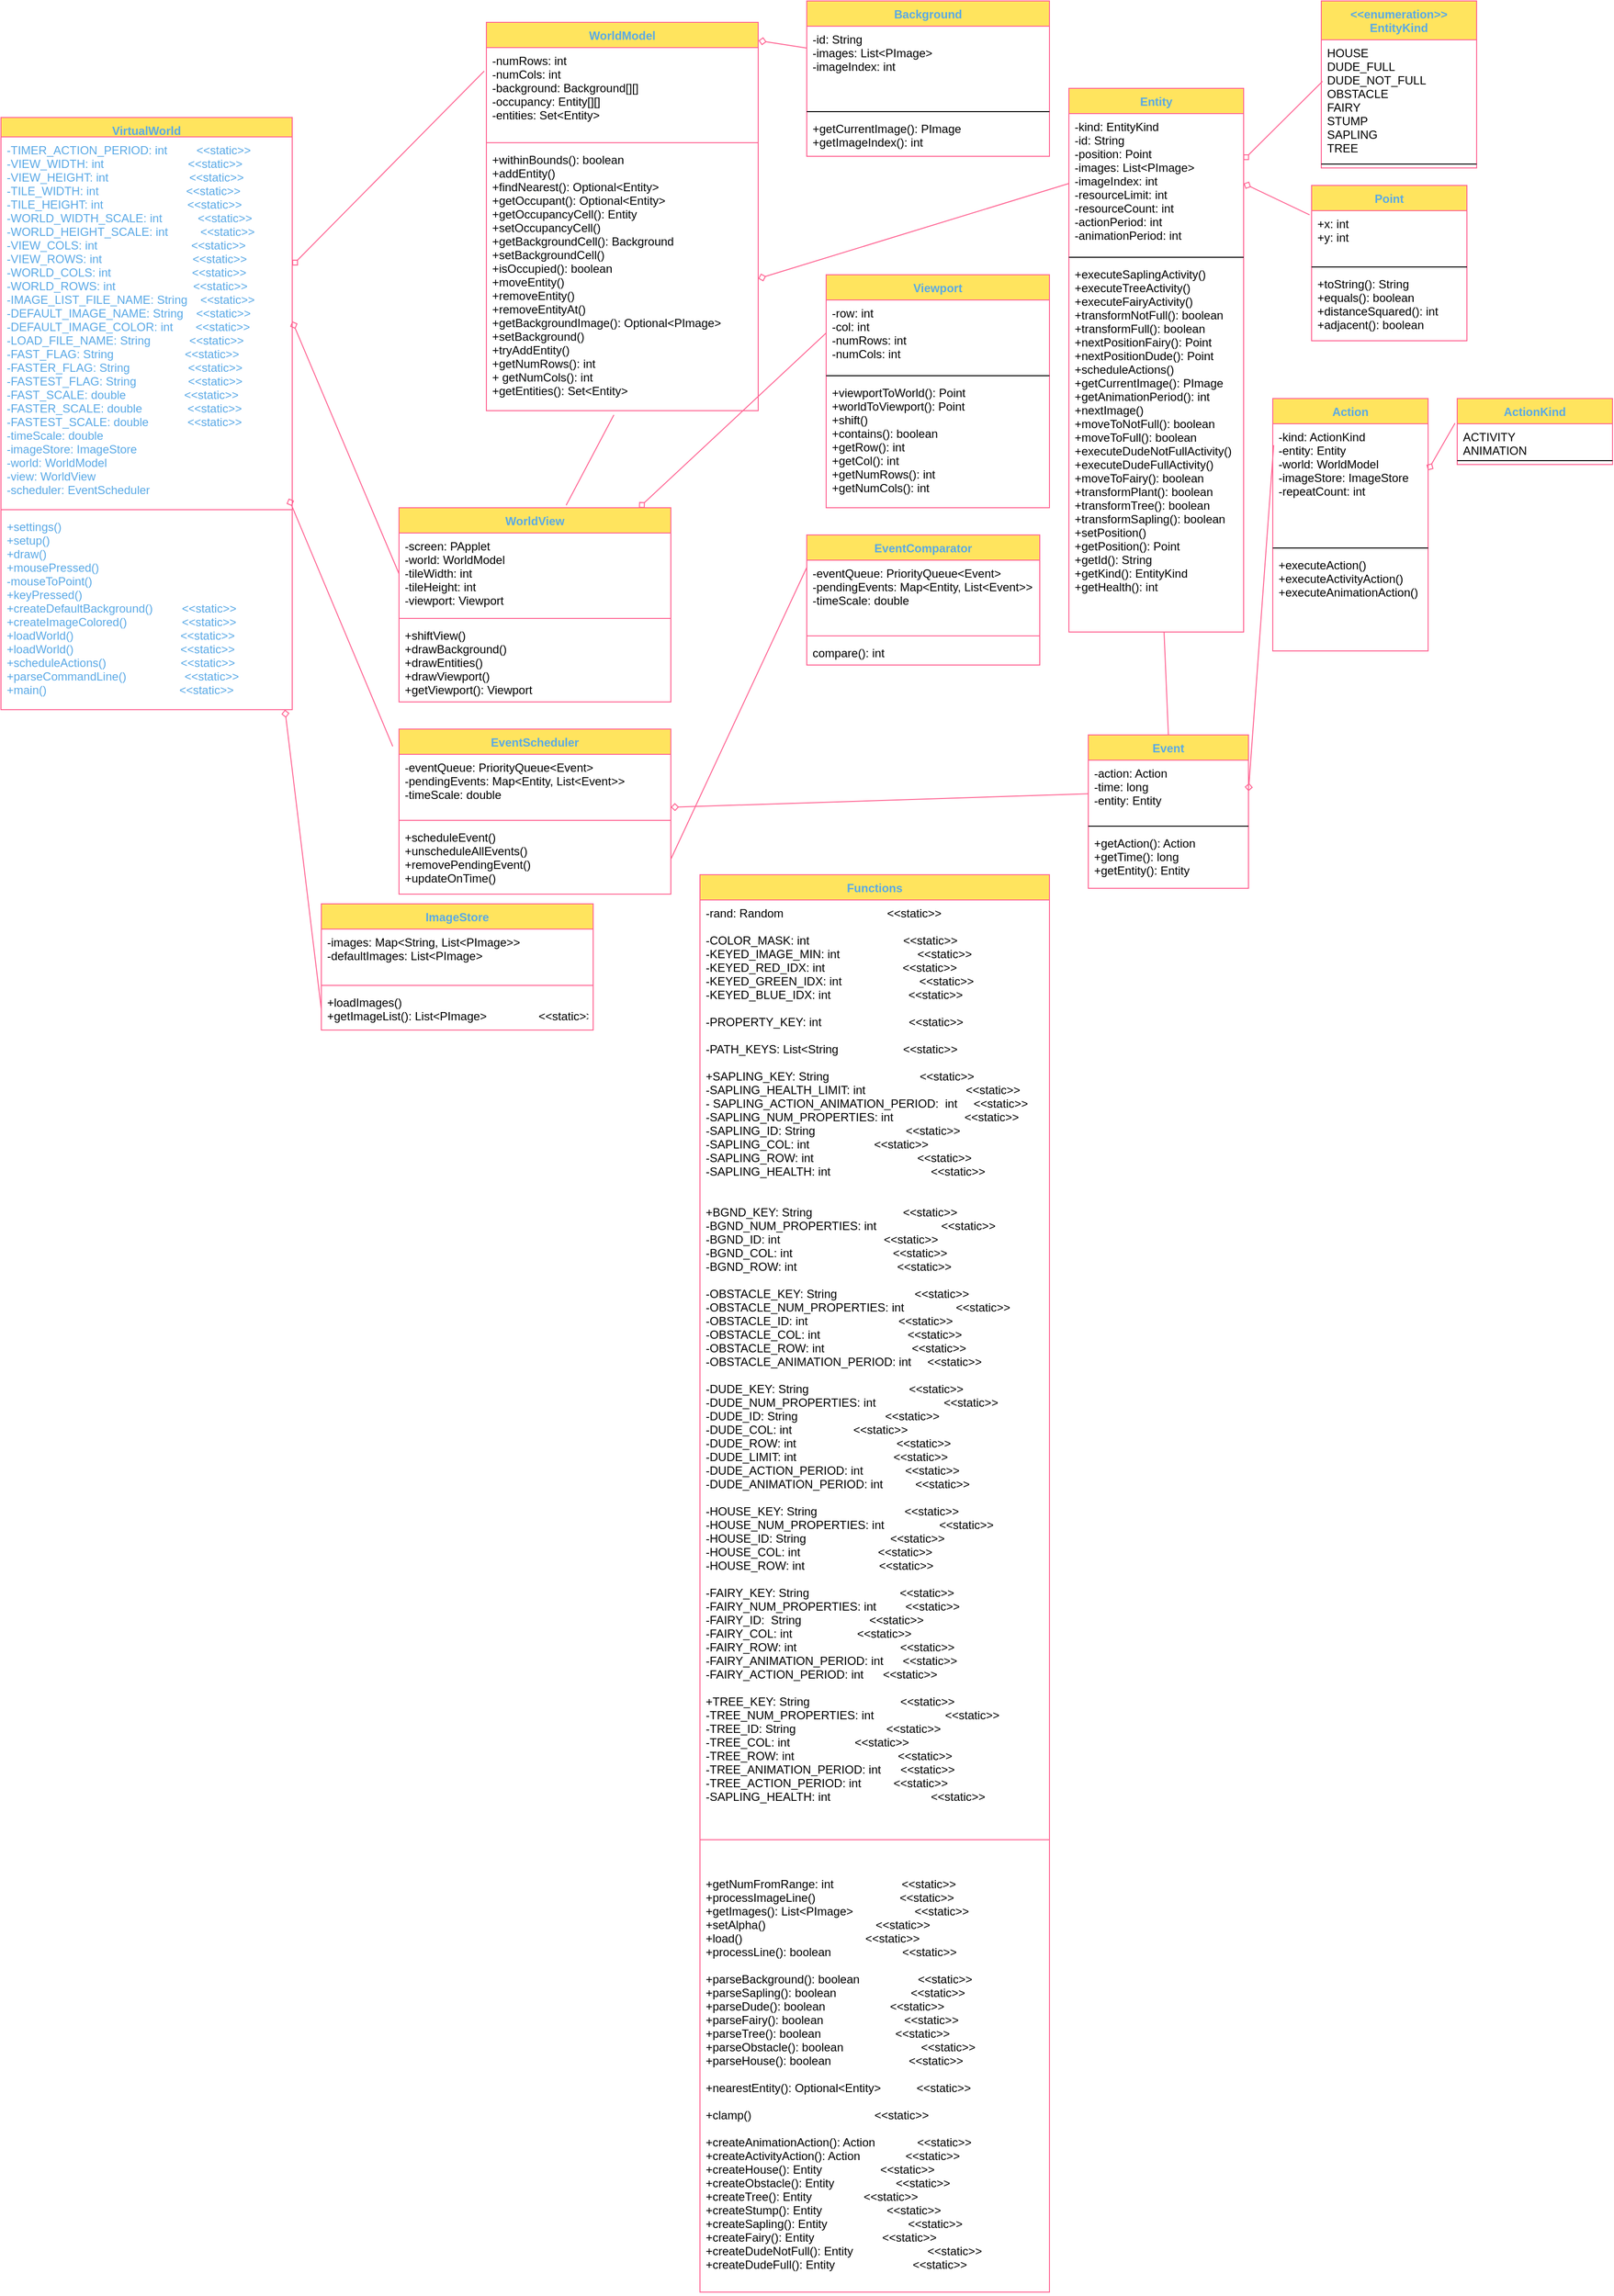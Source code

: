 <mxfile version="17.4.3" type="device"><diagram id="Yo6Zvny2ZRX3JAPKxXua" name="Page 2"><mxGraphModel dx="1932" dy="883" grid="1" gridSize="10" guides="1" tooltips="1" connect="1" arrows="1" fold="1" page="1" pageScale="1" pageWidth="850" pageHeight="1100" math="0" shadow="0"><root><mxCell id="0"/><mxCell id="1" parent="0"/><mxCell id="vZNc_5OTxaSkgKzyiMtZ-74" value="" style="graphMlID=e0;endArrow=none;strokeColor=#FF6392;strokeWidth=1.0;startArrow=diamond;startFill=0;endFill=1;exitX=1;exitY=0.25;exitDx=0;exitDy=0;fontColor=#5AA9E6;entryX=-0.008;entryY=-0.286;entryDx=0;entryDy=0;entryPerimeter=0;" edge="1" parent="1" source="vZNc_5OTxaSkgKzyiMtZ-89" target="vZNc_5OTxaSkgKzyiMtZ-96"><mxGeometry relative="1" as="geometry"/></mxCell><mxCell id="vZNc_5OTxaSkgKzyiMtZ-75" value="" style="graphMlID=e1;endArrow=none;strokeColor=#FF6392;strokeWidth=1.0;startArrow=diamond;startFill=0;endFill=1;exitX=1;exitY=0.5;exitDx=0;exitDy=0;fontColor=#5AA9E6;entryX=0;entryY=0.5;entryDx=0;entryDy=0;" edge="1" parent="1" source="vZNc_5OTxaSkgKzyiMtZ-90" target="vZNc_5OTxaSkgKzyiMtZ-98"><mxGeometry relative="1" as="geometry"/></mxCell><mxCell id="vZNc_5OTxaSkgKzyiMtZ-76" value="" style="graphMlID=e2;endArrow=none;strokeColor=#FF6392;strokeWidth=1.0;startArrow=diamond;startFill=0;endFill=1;fontColor=#5AA9E6;entryX=0;entryY=0.25;entryDx=0;entryDy=0;" edge="1" parent="1" source="vZNc_5OTxaSkgKzyiMtZ-97" target="vZNc_5OTxaSkgKzyiMtZ-125"><mxGeometry relative="1" as="geometry"><mxPoint x="658" y="250" as="sourcePoint"/></mxGeometry></mxCell><mxCell id="vZNc_5OTxaSkgKzyiMtZ-77" value="" style="graphMlID=e3;endArrow=none;strokeColor=#FF6392;strokeWidth=1.0;startArrow=diamond;startFill=0;endFill=1;exitX=0.988;exitY=-0.077;exitDx=0;exitDy=0;exitPerimeter=0;fontColor=#5AA9E6;entryX=-0.023;entryY=0.105;entryDx=0;entryDy=0;entryPerimeter=0;" edge="1" parent="1" source="vZNc_5OTxaSkgKzyiMtZ-92" target="vZNc_5OTxaSkgKzyiMtZ-101"><mxGeometry relative="1" as="geometry"><mxPoint x="850" y="590" as="targetPoint"/></mxGeometry></mxCell><mxCell id="vZNc_5OTxaSkgKzyiMtZ-78" value="" style="graphMlID=e4;endArrow=none;strokeColor=#FF6392;strokeWidth=1.0;startArrow=diamond;startFill=0;endFill=1;exitX=0.975;exitY=1;exitDx=0;exitDy=0;exitPerimeter=0;fontColor=#5AA9E6;entryX=0;entryY=0.5;entryDx=0;entryDy=0;" edge="1" parent="1" source="vZNc_5OTxaSkgKzyiMtZ-92" target="vZNc_5OTxaSkgKzyiMtZ-108"><mxGeometry relative="1" as="geometry"/></mxCell><mxCell id="vZNc_5OTxaSkgKzyiMtZ-79" value="" style="graphMlID=e5;endArrow=none;strokeColor=#FF6392;strokeWidth=1.0;startArrow=diamond;startFill=0;endFill=1;fontColor=#5AA9E6;exitX=1.001;exitY=-0.077;exitDx=0;exitDy=0;exitPerimeter=0;" edge="1" parent="1" source="vZNc_5OTxaSkgKzyiMtZ-94" target="vZNc_5OTxaSkgKzyiMtZ-118"><mxGeometry relative="1" as="geometry"/></mxCell><mxCell id="vZNc_5OTxaSkgKzyiMtZ-80" value="" style="graphMlID=e6;endArrow=none;strokeColor=#FF6392;strokeWidth=1.0;startArrow=diamond;startFill=0;endFill=1;fontColor=#5AA9E6;" edge="1" parent="1" source="vZNc_5OTxaSkgKzyiMtZ-101" target="vZNc_5OTxaSkgKzyiMtZ-130"><mxGeometry relative="1" as="geometry"/></mxCell><mxCell id="vZNc_5OTxaSkgKzyiMtZ-81" value="" style="graphMlID=e7;endArrow=none;strokeColor=#FF6392;strokeWidth=1.0;startArrow=none;startFill=1;endFill=1;fontColor=#5AA9E6;entryX=0;entryY=0.25;entryDx=0;entryDy=0;exitX=1;exitY=0.5;exitDx=0;exitDy=0;" edge="1" parent="1" source="vZNc_5OTxaSkgKzyiMtZ-104" target="vZNc_5OTxaSkgKzyiMtZ-109"><mxGeometry relative="1" as="geometry"/></mxCell><mxCell id="vZNc_5OTxaSkgKzyiMtZ-82" value="" style="graphMlID=e8;endArrow=none;strokeColor=#FF6392;strokeWidth=1.0;startArrow=diamond;startFill=0;endFill=1;fontColor=#5AA9E6;exitX=1;exitY=0.5;exitDx=0;exitDy=0;entryX=0;entryY=0.5;entryDx=0;entryDy=0;" edge="1" parent="1" source="vZNc_5OTxaSkgKzyiMtZ-96" target="vZNc_5OTxaSkgKzyiMtZ-122"><mxGeometry relative="1" as="geometry"><mxPoint x="720" y="90" as="sourcePoint"/></mxGeometry></mxCell><mxCell id="vZNc_5OTxaSkgKzyiMtZ-83" value="" style="graphMlID=e9;endArrow=none;strokeColor=#FF6392;strokeWidth=1.0;startArrow=diamond;startFill=0;endFill=1;fontColor=#5AA9E6;exitX=1;exitY=0.5;exitDx=0;exitDy=0;entryX=-0.013;entryY=0.08;entryDx=0;entryDy=0;entryPerimeter=0;" edge="1" parent="1" source="vZNc_5OTxaSkgKzyiMtZ-122" target="vZNc_5OTxaSkgKzyiMtZ-137"><mxGeometry relative="1" as="geometry"/></mxCell><mxCell id="vZNc_5OTxaSkgKzyiMtZ-84" value="" style="graphMlID=e10;endArrow=none;strokeColor=#FF6392;strokeWidth=1.0;startArrow=diamond;startFill=0;endFill=1;fontColor=#5AA9E6;exitX=0.998;exitY=0.132;exitDx=0;exitDy=0;exitPerimeter=0;entryX=0.008;entryY=0.345;entryDx=0;entryDy=0;entryPerimeter=0;" edge="1" parent="1" source="vZNc_5OTxaSkgKzyiMtZ-121" target="vZNc_5OTxaSkgKzyiMtZ-134"><mxGeometry relative="1" as="geometry"/></mxCell><mxCell id="vZNc_5OTxaSkgKzyiMtZ-85" value="" style="graphMlID=e11;endArrow=none;strokeColor=#FF6392;strokeWidth=1.0;startArrow=diamond;startFill=0;endFill=1;fontColor=#5AA9E6;exitX=1;exitY=0.5;exitDx=0;exitDy=0;entryX=0.006;entryY=0.178;entryDx=0;entryDy=0;entryPerimeter=0;" edge="1" parent="1" source="vZNc_5OTxaSkgKzyiMtZ-130" target="vZNc_5OTxaSkgKzyiMtZ-141"><mxGeometry relative="1" as="geometry"/></mxCell><mxCell id="vZNc_5OTxaSkgKzyiMtZ-86" value="" style="graphMlID=e12;endArrow=none;strokeColor=#FF6392;strokeWidth=1.0;startArrow=diamond;startFill=0;endFill=1;fontColor=#5AA9E6;exitX=0.999;exitY=0.387;exitDx=0;exitDy=0;exitPerimeter=0;entryX=-0.014;entryY=0.373;entryDx=0;entryDy=0;entryPerimeter=0;" edge="1" parent="1" source="vZNc_5OTxaSkgKzyiMtZ-141" target="vZNc_5OTxaSkgKzyiMtZ-144"><mxGeometry relative="1" as="geometry"/></mxCell><mxCell id="vZNc_5OTxaSkgKzyiMtZ-87" value="" style="graphMlID=e13;endArrow=none;strokeColor=#FF6392;strokeWidth=1.0;startArrow=none;startFill=1;endFill=1;fontColor=#5AA9E6;entryX=0.469;entryY=1.016;entryDx=0;entryDy=0;entryPerimeter=0;exitX=0.615;exitY=-0.013;exitDx=0;exitDy=0;exitPerimeter=0;" edge="1" parent="1" source="vZNc_5OTxaSkgKzyiMtZ-97" target="vZNc_5OTxaSkgKzyiMtZ-96"><mxGeometry relative="1" as="geometry"/></mxCell><mxCell id="vZNc_5OTxaSkgKzyiMtZ-88" value="" style="graphMlID=e14;endArrow=none;strokeColor=#FF6392;strokeWidth=1.0;startArrow=none;startFill=1;endFill=1;fontColor=#5AA9E6;exitX=0.5;exitY=0;exitDx=0;exitDy=0;" edge="1" parent="1" source="vZNc_5OTxaSkgKzyiMtZ-129" target="vZNc_5OTxaSkgKzyiMtZ-124"><mxGeometry relative="1" as="geometry"><mxPoint x="1187.699" y="289.661" as="targetPoint"/></mxGeometry></mxCell><mxCell id="vZNc_5OTxaSkgKzyiMtZ-89" value="VirtualWorld" style="swimlane;fontStyle=1;align=center;verticalAlign=top;childLayout=stackLayout;horizontal=1;startSize=20;horizontalStack=0;resizeParent=1;resizeParentMax=0;resizeLast=0;collapsible=1;marginBottom=0;hachureGap=4;pointerEvents=0;fillColor=#FFE45E;strokeColor=#FF6392;fontColor=#5AA9E6;" vertex="1" parent="1"><mxGeometry x="30" y="160" width="300" height="610" as="geometry"/></mxCell><mxCell id="vZNc_5OTxaSkgKzyiMtZ-90" value="-TIMER_ACTION_PERIOD: int         &lt;&lt;static&gt;&gt;&#10;-VIEW_WIDTH: int                          &lt;&lt;static&gt;&gt;&#10;-VIEW_HEIGHT: int                         &lt;&lt;static&gt;&gt;&#10;-TILE_WIDTH: int                           &lt;&lt;static&gt;&gt;&#10;-TILE_HEIGHT: int                          &lt;&lt;static&gt;&gt;&#10;-WORLD_WIDTH_SCALE: int           &lt;&lt;static&gt;&gt;&#10;-WORLD_HEIGHT_SCALE: int          &lt;&lt;static&gt;&gt;&#10;-VIEW_COLS: int                             &lt;&lt;static&gt;&gt;&#10;-VIEW_ROWS: int                            &lt;&lt;static&gt;&gt;&#10;-WORLD_COLS: int                         &lt;&lt;static&gt;&gt;&#10;-WORLD_ROWS: int                        &lt;&lt;static&gt;&gt;&#10;-IMAGE_LIST_FILE_NAME: String    &lt;&lt;static&gt;&gt;&#10;-DEFAULT_IMAGE_NAME: String    &lt;&lt;static&gt;&gt;&#10;-DEFAULT_IMAGE_COLOR: int       &lt;&lt;static&gt;&gt;&#10;-LOAD_FILE_NAME: String            &lt;&lt;static&gt;&gt;&#10;-FAST_FLAG: String                      &lt;&lt;static&gt;&gt;&#10;-FASTER_FLAG: String                  &lt;&lt;static&gt;&gt;&#10;-FASTEST_FLAG: String                &lt;&lt;static&gt;&gt;&#10;-FAST_SCALE: double                  &lt;&lt;static&gt;&gt;&#10;-FASTER_SCALE: double              &lt;&lt;static&gt;&gt;&#10;-FASTEST_SCALE: double            &lt;&lt;static&gt;&gt;&#10;-timeScale: double&#10;-imageStore: ImageStore&#10;-world: WorldModel&#10;-view: WorldView&#10;-scheduler: EventScheduler" style="text;strokeColor=none;fillColor=none;align=left;verticalAlign=top;spacingLeft=4;spacingRight=4;overflow=hidden;rotatable=0;points=[[0,0.5],[1,0.5]];portConstraint=eastwest;fontColor=#5AA9E6;" vertex="1" parent="vZNc_5OTxaSkgKzyiMtZ-89"><mxGeometry y="20" width="300" height="380" as="geometry"/></mxCell><mxCell id="vZNc_5OTxaSkgKzyiMtZ-91" value="" style="line;strokeWidth=1;fillColor=none;align=left;verticalAlign=middle;spacingTop=-1;spacingLeft=3;spacingRight=3;rotatable=0;labelPosition=right;points=[];portConstraint=eastwest;strokeColor=#FF6392;fontColor=#5AA9E6;" vertex="1" parent="vZNc_5OTxaSkgKzyiMtZ-89"><mxGeometry y="400" width="300" height="8" as="geometry"/></mxCell><mxCell id="vZNc_5OTxaSkgKzyiMtZ-92" value="+settings()&#10;+setup()&#10;+draw()&#10;+mousePressed()&#10;-mouseToPoint()&#10;+keyPressed()&#10;+createDefaultBackground()         &lt;&lt;static&gt;&gt;&#10;+createImageColored()                 &lt;&lt;static&gt;&gt;&#10;+loadWorld()                                 &lt;&lt;static&gt;&gt;&#10;+loadWorld()                                 &lt;&lt;static&gt;&gt;&#10;+scheduleActions()                       &lt;&lt;static&gt;&gt;&#10;+parseCommandLine()                  &lt;&lt;static&gt;&gt;&#10;+main()                                         &lt;&lt;static&gt;&gt;" style="text;strokeColor=none;fillColor=none;align=left;verticalAlign=top;spacingLeft=4;spacingRight=4;overflow=hidden;rotatable=0;points=[[0,0.5],[1,0.5]];portConstraint=eastwest;fontColor=#5AA9E6;" vertex="1" parent="vZNc_5OTxaSkgKzyiMtZ-89"><mxGeometry y="408" width="300" height="202" as="geometry"/></mxCell><mxCell id="vZNc_5OTxaSkgKzyiMtZ-93" value="WorldModel" style="swimlane;fontStyle=1;align=center;verticalAlign=top;childLayout=stackLayout;horizontal=1;startSize=26;horizontalStack=0;resizeParent=1;resizeParentMax=0;resizeLast=0;collapsible=1;marginBottom=0;hachureGap=4;pointerEvents=0;sketch=0;fontColor=#5AA9E6;strokeColor=#FF6392;fillColor=#FFE45E;" vertex="1" parent="1"><mxGeometry x="530" y="62.03" width="280" height="400" as="geometry"/></mxCell><mxCell id="vZNc_5OTxaSkgKzyiMtZ-94" value="-numRows: int&#10;-numCols: int&#10;-background: Background[][]&#10;-occupancy: Entity[][]&#10;-entities: Set&lt;Entity&gt;" style="text;strokeColor=none;fillColor=none;align=left;verticalAlign=top;spacingLeft=4;spacingRight=4;overflow=hidden;rotatable=0;points=[[0,0.5],[1,0.5]];portConstraint=eastwest;fontColor=#000000;" vertex="1" parent="vZNc_5OTxaSkgKzyiMtZ-93"><mxGeometry y="26" width="280" height="94" as="geometry"/></mxCell><mxCell id="vZNc_5OTxaSkgKzyiMtZ-95" value="" style="line;strokeWidth=1;fillColor=none;align=left;verticalAlign=middle;spacingTop=-1;spacingLeft=3;spacingRight=3;rotatable=0;labelPosition=right;points=[];portConstraint=eastwest;strokeColor=#FF6392;fontColor=#5AA9E6;" vertex="1" parent="vZNc_5OTxaSkgKzyiMtZ-93"><mxGeometry y="120" width="280" height="8" as="geometry"/></mxCell><mxCell id="vZNc_5OTxaSkgKzyiMtZ-96" value="+withinBounds(): boolean        &#10;+addEntity()&#10;+findNearest(): Optional&lt;Entity&gt;   &#10;+getOccupant(): Optional&lt;Entity&gt;          &#10;+getOccupancyCell(): Entity                  &#10;+setOccupancyCell()                          &#10;+getBackgroundCell(): Background            &#10;+setBackgroundCell()    &#10;+isOccupied(): boolean   &#10;+moveEntity()                             &#10;+removeEntity()                          &#10;+removeEntityAt()                               &#10;+getBackgroundImage(): Optional&lt;PImage&gt;   &#10;+setBackground()    &#10;+tryAddEntity() &#10;+getNumRows(): int&#10;+ getNumCols(): int&#10;+getEntities(): Set&lt;Entity&gt;&#10;&#10;                       &#10;&#10;                                       &#10;                       &#10;                                 &#10;             " style="text;strokeColor=none;fillColor=none;align=left;verticalAlign=top;spacingLeft=4;spacingRight=4;overflow=hidden;rotatable=0;points=[[0,0.5],[1,0.5]];portConstraint=eastwest;fontColor=#020405;" vertex="1" parent="vZNc_5OTxaSkgKzyiMtZ-93"><mxGeometry y="128" width="280" height="272" as="geometry"/></mxCell><mxCell id="vZNc_5OTxaSkgKzyiMtZ-97" value="WorldView" style="swimlane;fontStyle=1;align=center;verticalAlign=top;childLayout=stackLayout;horizontal=1;startSize=26;horizontalStack=0;resizeParent=1;resizeParentMax=0;resizeLast=0;collapsible=1;marginBottom=0;hachureGap=4;pointerEvents=0;sketch=0;fontColor=#5AA9E6;strokeColor=#FF6392;fillColor=#FFE45E;" vertex="1" parent="1"><mxGeometry x="440" y="562" width="280" height="200" as="geometry"/></mxCell><mxCell id="vZNc_5OTxaSkgKzyiMtZ-98" value="-screen: PApplet&#10;-world: WorldModel&#10;-tileWidth: int&#10;-tileHeight: int&#10;-viewport: Viewport" style="text;strokeColor=none;fillColor=none;align=left;verticalAlign=top;spacingLeft=4;spacingRight=4;overflow=hidden;rotatable=0;points=[[0,0.5],[1,0.5]];portConstraint=eastwest;fontColor=#000000;" vertex="1" parent="vZNc_5OTxaSkgKzyiMtZ-97"><mxGeometry y="26" width="280" height="84" as="geometry"/></mxCell><mxCell id="vZNc_5OTxaSkgKzyiMtZ-99" value="" style="line;strokeWidth=1;fillColor=none;align=left;verticalAlign=middle;spacingTop=-1;spacingLeft=3;spacingRight=3;rotatable=0;labelPosition=right;points=[];portConstraint=eastwest;strokeColor=#FF6392;fontColor=#5AA9E6;" vertex="1" parent="vZNc_5OTxaSkgKzyiMtZ-97"><mxGeometry y="110" width="280" height="8" as="geometry"/></mxCell><mxCell id="vZNc_5OTxaSkgKzyiMtZ-100" value="+shiftView() &#10;+drawBackground() &#10;+drawEntities()                             &#10;+drawViewport()     &#10;+getViewport(): Viewport &#10;                               " style="text;strokeColor=none;fillColor=none;align=left;verticalAlign=top;spacingLeft=4;spacingRight=4;overflow=hidden;rotatable=0;points=[[0,0.5],[1,0.5]];portConstraint=eastwest;fontColor=#000000;" vertex="1" parent="vZNc_5OTxaSkgKzyiMtZ-97"><mxGeometry y="118" width="280" height="82" as="geometry"/></mxCell><mxCell id="vZNc_5OTxaSkgKzyiMtZ-101" value="EventScheduler" style="swimlane;fontStyle=1;align=center;verticalAlign=top;childLayout=stackLayout;horizontal=1;startSize=26;horizontalStack=0;resizeParent=1;resizeParentMax=0;resizeLast=0;collapsible=1;marginBottom=0;hachureGap=4;pointerEvents=0;sketch=0;fontColor=#5AA9E6;strokeColor=#FF6392;fillColor=#FFE45E;" vertex="1" parent="1"><mxGeometry x="440" y="790" width="280" height="170" as="geometry"/></mxCell><mxCell id="vZNc_5OTxaSkgKzyiMtZ-102" value="-eventQueue: PriorityQueue&lt;Event&gt;&#10;-pendingEvents: Map&lt;Entity, List&lt;Event&gt;&gt;&#10;-timeScale: double" style="text;strokeColor=none;fillColor=none;align=left;verticalAlign=top;spacingLeft=4;spacingRight=4;overflow=hidden;rotatable=0;points=[[0,0.5],[1,0.5]];portConstraint=eastwest;fontColor=#000000;" vertex="1" parent="vZNc_5OTxaSkgKzyiMtZ-101"><mxGeometry y="26" width="280" height="64" as="geometry"/></mxCell><mxCell id="vZNc_5OTxaSkgKzyiMtZ-103" value="" style="line;strokeWidth=1;fillColor=none;align=left;verticalAlign=middle;spacingTop=-1;spacingLeft=3;spacingRight=3;rotatable=0;labelPosition=right;points=[];portConstraint=eastwest;strokeColor=#FF6392;fontColor=#5AA9E6;" vertex="1" parent="vZNc_5OTxaSkgKzyiMtZ-101"><mxGeometry y="90" width="280" height="8" as="geometry"/></mxCell><mxCell id="vZNc_5OTxaSkgKzyiMtZ-104" value="+scheduleEvent()                                 &#10;+unscheduleAllEvents()     &#10;+removePendingEvent()                       &#10;+updateOnTime()                                             &#10;" style="text;strokeColor=none;fillColor=none;align=left;verticalAlign=top;spacingLeft=4;spacingRight=4;overflow=hidden;rotatable=0;points=[[0,0.5],[1,0.5]];portConstraint=eastwest;fontColor=#000000;" vertex="1" parent="vZNc_5OTxaSkgKzyiMtZ-101"><mxGeometry y="98" width="280" height="72" as="geometry"/></mxCell><mxCell id="vZNc_5OTxaSkgKzyiMtZ-105" value="ImageStore" style="swimlane;fontStyle=1;align=center;verticalAlign=top;childLayout=stackLayout;horizontal=1;startSize=26;horizontalStack=0;resizeParent=1;resizeParentMax=0;resizeLast=0;collapsible=1;marginBottom=0;hachureGap=4;pointerEvents=0;sketch=0;fontColor=#5AA9E6;strokeColor=#FF6392;fillColor=#FFE45E;" vertex="1" parent="1"><mxGeometry x="360" y="970" width="280" height="130" as="geometry"/></mxCell><mxCell id="vZNc_5OTxaSkgKzyiMtZ-106" value="-images: Map&lt;String, List&lt;PImage&gt;&gt;&#10;-defaultImages: List&lt;PImage&gt;" style="text;strokeColor=none;fillColor=none;align=left;verticalAlign=top;spacingLeft=4;spacingRight=4;overflow=hidden;rotatable=0;points=[[0,0.5],[1,0.5]];portConstraint=eastwest;fontColor=#000000;" vertex="1" parent="vZNc_5OTxaSkgKzyiMtZ-105"><mxGeometry y="26" width="280" height="54" as="geometry"/></mxCell><mxCell id="vZNc_5OTxaSkgKzyiMtZ-107" value="" style="line;strokeWidth=1;fillColor=none;align=left;verticalAlign=middle;spacingTop=-1;spacingLeft=3;spacingRight=3;rotatable=0;labelPosition=right;points=[];portConstraint=eastwest;strokeColor=#FF6392;fontColor=#5AA9E6;" vertex="1" parent="vZNc_5OTxaSkgKzyiMtZ-105"><mxGeometry y="80" width="280" height="8" as="geometry"/></mxCell><mxCell id="vZNc_5OTxaSkgKzyiMtZ-108" value="+loadImages()&#10;+getImageList(): List&lt;PImage&gt;                &lt;&lt;static&gt;&gt;                                " style="text;strokeColor=none;fillColor=none;align=left;verticalAlign=top;spacingLeft=4;spacingRight=4;overflow=hidden;rotatable=0;points=[[0,0.5],[1,0.5]];portConstraint=eastwest;fontColor=#000000;" vertex="1" parent="vZNc_5OTxaSkgKzyiMtZ-105"><mxGeometry y="88" width="280" height="42" as="geometry"/></mxCell><mxCell id="vZNc_5OTxaSkgKzyiMtZ-109" value="EventComparator" style="swimlane;fontStyle=1;align=center;verticalAlign=top;childLayout=stackLayout;horizontal=1;startSize=26;horizontalStack=0;resizeParent=1;resizeParentMax=0;resizeLast=0;collapsible=1;marginBottom=0;hachureGap=4;pointerEvents=0;sketch=0;fontColor=#5AA9E6;strokeColor=#FF6392;fillColor=#FFE45E;" vertex="1" parent="1"><mxGeometry x="860" y="590" width="240" height="134" as="geometry"/></mxCell><mxCell id="vZNc_5OTxaSkgKzyiMtZ-110" value="-eventQueue: PriorityQueue&lt;Event&gt;&#10;-pendingEvents: Map&lt;Entity, List&lt;Event&gt;&gt;&#10;-timeScale: double" style="text;strokeColor=none;fillColor=none;align=left;verticalAlign=top;spacingLeft=4;spacingRight=4;overflow=hidden;rotatable=0;points=[[0,0.5],[1,0.5]];portConstraint=eastwest;fontColor=#000000;" vertex="1" parent="vZNc_5OTxaSkgKzyiMtZ-109"><mxGeometry y="26" width="240" height="74" as="geometry"/></mxCell><mxCell id="vZNc_5OTxaSkgKzyiMtZ-111" value="" style="line;strokeWidth=1;fillColor=none;align=left;verticalAlign=middle;spacingTop=-1;spacingLeft=3;spacingRight=3;rotatable=0;labelPosition=right;points=[];portConstraint=eastwest;strokeColor=#FF6392;fontColor=#5AA9E6;" vertex="1" parent="vZNc_5OTxaSkgKzyiMtZ-109"><mxGeometry y="100" width="240" height="8" as="geometry"/></mxCell><mxCell id="vZNc_5OTxaSkgKzyiMtZ-112" value="compare(): int" style="text;strokeColor=none;fillColor=none;align=left;verticalAlign=top;spacingLeft=4;spacingRight=4;overflow=hidden;rotatable=0;points=[[0,0.5],[1,0.5]];portConstraint=eastwest;fontColor=#000000;" vertex="1" parent="vZNc_5OTxaSkgKzyiMtZ-109"><mxGeometry y="108" width="240" height="26" as="geometry"/></mxCell><mxCell id="vZNc_5OTxaSkgKzyiMtZ-113" value="Functions" style="swimlane;fontStyle=1;align=center;verticalAlign=top;childLayout=stackLayout;horizontal=1;startSize=26;horizontalStack=0;resizeParent=1;resizeParentMax=0;resizeLast=0;collapsible=1;marginBottom=0;hachureGap=4;pointerEvents=0;sketch=0;fontColor=#5AA9E6;strokeColor=#FF6392;fillColor=#FFE45E;" vertex="1" parent="1"><mxGeometry x="750" y="940" width="360" height="1460" as="geometry"/></mxCell><mxCell id="vZNc_5OTxaSkgKzyiMtZ-114" value="-rand: Random                                &lt;&lt;static&gt;&gt;&#10;&#10;-COLOR_MASK: int                             &lt;&lt;static&gt;&gt;&#10;-KEYED_IMAGE_MIN: int                        &lt;&lt;static&gt;&gt;&#10;-KEYED_RED_IDX: int                        &lt;&lt;static&gt;&gt;&#10;-KEYED_GREEN_IDX: int                        &lt;&lt;static&gt;&gt;&#10;-KEYED_BLUE_IDX: int                        &lt;&lt;static&gt;&gt;&#10;&#10;-PROPERTY_KEY: int                           &lt;&lt;static&gt;&gt;&#10;&#10;-PATH_KEYS: List&lt;String                    &lt;&lt;static&gt;&gt;&#10;&#10;+SAPLING_KEY: String                            &lt;&lt;static&gt;&gt;&#10;-SAPLING_HEALTH_LIMIT: int                               &lt;&lt;static&gt;&gt;&#10;- SAPLING_ACTION_ANIMATION_PERIOD:  int     &lt;&lt;static&gt;&gt;&#10;-SAPLING_NUM_PROPERTIES: int                      &lt;&lt;static&gt;&gt;&#10;-SAPLING_ID: String                            &lt;&lt;static&gt;&gt;&#10;-SAPLING_COL: int                    &lt;&lt;static&gt;&gt;&#10;-SAPLING_ROW: int                                &lt;&lt;static&gt;&gt;&#10;-SAPLING_HEALTH: int                               &lt;&lt;static&gt;&gt;&#10;&#10;&#10;+BGND_KEY: String                            &lt;&lt;static&gt;&gt;&#10;-BGND_NUM_PROPERTIES: int                    &lt;&lt;static&gt;&gt;&#10;-BGND_ID: int                                &lt;&lt;static&gt;&gt;&#10;-BGND_COL: int                               &lt;&lt;static&gt;&gt;&#10;-BGND_ROW: int                               &lt;&lt;static&gt;&gt;&#10;&#10;-OBSTACLE_KEY: String                        &lt;&lt;static&gt;&gt;&#10;-OBSTACLE_NUM_PROPERTIES: int                &lt;&lt;static&gt;&gt;&#10;-OBSTACLE_ID: int                            &lt;&lt;static&gt;&gt;&#10;-OBSTACLE_COL: int                           &lt;&lt;static&gt;&gt;&#10;-OBSTACLE_ROW: int                           &lt;&lt;static&gt;&gt;&#10;-OBSTACLE_ANIMATION_PERIOD: int     &lt;&lt;static&gt;&gt;&#10;&#10;-DUDE_KEY: String                               &lt;&lt;static&gt;&gt;&#10;-DUDE_NUM_PROPERTIES: int                     &lt;&lt;static&gt;&gt;&#10;-DUDE_ID: String                           &lt;&lt;static&gt;&gt;&#10;-DUDE_COL: int                   &lt;&lt;static&gt;&gt;&#10;-DUDE_ROW: int                               &lt;&lt;static&gt;&gt;&#10;-DUDE_LIMIT: int                              &lt;&lt;static&gt;&gt;&#10;-DUDE_ACTION_PERIOD: int             &lt;&lt;static&gt;&gt;&#10;-DUDE_ANIMATION_PERIOD: int          &lt;&lt;static&gt;&gt;&#10;&#10;-HOUSE_KEY: String                           &lt;&lt;static&gt;&gt;&#10;-HOUSE_NUM_PROPERTIES: int                 &lt;&lt;static&gt;&gt;&#10;-HOUSE_ID: String                          &lt;&lt;static&gt;&gt;&#10;-HOUSE_COL: int                        &lt;&lt;static&gt;&gt;&#10;-HOUSE_ROW: int                       &lt;&lt;static&gt;&gt;&#10;&#10;-FAIRY_KEY: String                            &lt;&lt;static&gt;&gt;&#10;-FAIRY_NUM_PROPERTIES: int         &lt;&lt;static&gt;&gt;&#10;-FAIRY_ID:  String                     &lt;&lt;static&gt;&gt;&#10;-FAIRY_COL: int                    &lt;&lt;static&gt;&gt;&#10;-FAIRY_ROW: int                                &lt;&lt;static&gt;&gt;&#10;-FAIRY_ANIMATION_PERIOD: int      &lt;&lt;static&gt;&gt;&#10;-FAIRY_ACTION_PERIOD: int      &lt;&lt;static&gt;&gt;&#10;&#10;+TREE_KEY: String                            &lt;&lt;static&gt;&gt;&#10;-TREE_NUM_PROPERTIES: int                      &lt;&lt;static&gt;&gt;&#10;-TREE_ID: String                            &lt;&lt;static&gt;&gt;&#10;-TREE_COL: int                    &lt;&lt;static&gt;&gt;&#10;-TREE_ROW: int                                &lt;&lt;static&gt;&gt;&#10;-TREE_ANIMATION_PERIOD: int      &lt;&lt;static&gt;&gt;&#10;-TREE_ACTION_PERIOD: int          &lt;&lt;static&gt;&gt;&#10;-SAPLING_HEALTH: int                               &lt;&lt;static&gt;&gt;&#10;" style="text;strokeColor=none;fillColor=none;align=left;verticalAlign=top;spacingLeft=4;spacingRight=4;overflow=hidden;rotatable=0;points=[[0,0.5],[1,0.5]];portConstraint=eastwest;fontColor=#000000;" vertex="1" parent="vZNc_5OTxaSkgKzyiMtZ-113"><mxGeometry y="26" width="360" height="964" as="geometry"/></mxCell><mxCell id="vZNc_5OTxaSkgKzyiMtZ-115" value="" style="line;strokeWidth=1;fillColor=none;align=left;verticalAlign=middle;spacingTop=-1;spacingLeft=3;spacingRight=3;rotatable=0;labelPosition=right;points=[];portConstraint=eastwest;strokeColor=#FF6392;fontColor=#5AA9E6;" vertex="1" parent="vZNc_5OTxaSkgKzyiMtZ-113"><mxGeometry y="990" width="360" height="8" as="geometry"/></mxCell><mxCell id="vZNc_5OTxaSkgKzyiMtZ-116" value="&#10;&#10;+getNumFromRange: int                     &lt;&lt;static&gt;&gt;&#10;+processImageLine()                          &lt;&lt;static&gt;&gt;&#10;+getImages(): List&lt;PImage&gt;                   &lt;&lt;static&gt;&gt;&#10;+setAlpha()                                  &lt;&lt;static&gt;&gt;&#10;+load()                                      &lt;&lt;static&gt;&gt;&#10;+processLine(): boolean                      &lt;&lt;static&gt;&gt;&#10;&#10;+parseBackground(): boolean                  &lt;&lt;static&gt;&gt;&#10;+parseSapling(): boolean                       &lt;&lt;static&gt;&gt;&#10;+parseDude(): boolean                    &lt;&lt;static&gt;&gt;&#10;+parseFairy(): boolean                         &lt;&lt;static&gt;&gt;&#10;+parseTree(): boolean                       &lt;&lt;static&gt;&gt;&#10;+parseObstacle(): boolean                        &lt;&lt;static&gt;&gt;&#10;+parseHouse(): boolean                        &lt;&lt;static&gt;&gt;&#10;&#10;+nearestEntity(): Optional&lt;Entity&gt;           &lt;&lt;static&gt;&gt;&#10;&#10;+clamp()                                      &lt;&lt;static&gt;&gt;&#10;&#10;+createAnimationAction(): Action             &lt;&lt;static&gt;&gt;&#10;+createActivityAction(): Action              &lt;&lt;static&gt;&gt;&#10;+createHouse(): Entity                  &lt;&lt;static&gt;&gt;&#10;+createObstacle(): Entity                   &lt;&lt;static&gt;&gt;&#10;+createTree(): Entity                &lt;&lt;static&gt;&gt;&#10;+createStump(): Entity                    &lt;&lt;static&gt;&gt;&#10;+createSapling(): Entity                         &lt;&lt;static&gt;&gt;&#10;+createFairy(): Entity                     &lt;&lt;static&gt;&gt;&#10;+createDudeNotFull(): Entity                       &lt;&lt;static&gt;&gt;&#10;+createDudeFull(): Entity                        &lt;&lt;static&gt;&gt;" style="text;strokeColor=none;fillColor=none;align=left;verticalAlign=top;spacingLeft=4;spacingRight=4;overflow=hidden;rotatable=0;points=[[0,0.5],[1,0.5]];portConstraint=eastwest;fontColor=#000000;" vertex="1" parent="vZNc_5OTxaSkgKzyiMtZ-113"><mxGeometry y="998" width="360" height="462" as="geometry"/></mxCell><mxCell id="vZNc_5OTxaSkgKzyiMtZ-117" value="Background" style="swimlane;fontStyle=1;align=center;verticalAlign=top;childLayout=stackLayout;horizontal=1;startSize=26;horizontalStack=0;resizeParent=1;resizeParentMax=0;resizeLast=0;collapsible=1;marginBottom=0;hachureGap=4;pointerEvents=0;sketch=0;fontColor=#5AA9E6;strokeColor=#FF6392;fillColor=#FFE45E;" vertex="1" parent="1"><mxGeometry x="860" y="40" width="250" height="160" as="geometry"/></mxCell><mxCell id="vZNc_5OTxaSkgKzyiMtZ-118" value="-id: String&#10;-images: List&lt;PImage&gt;&#10;-imageIndex: int&#10;" style="text;strokeColor=none;fillColor=none;align=left;verticalAlign=top;spacingLeft=4;spacingRight=4;overflow=hidden;rotatable=0;points=[[0,0.5],[1,0.5]];portConstraint=eastwest;" vertex="1" parent="vZNc_5OTxaSkgKzyiMtZ-117"><mxGeometry y="26" width="250" height="84" as="geometry"/></mxCell><mxCell id="vZNc_5OTxaSkgKzyiMtZ-119" value="" style="line;strokeWidth=1;fillColor=none;align=left;verticalAlign=middle;spacingTop=-1;spacingLeft=3;spacingRight=3;rotatable=0;labelPosition=right;points=[];portConstraint=eastwest;" vertex="1" parent="vZNc_5OTxaSkgKzyiMtZ-117"><mxGeometry y="110" width="250" height="8" as="geometry"/></mxCell><mxCell id="vZNc_5OTxaSkgKzyiMtZ-120" value="+getCurrentImage(): PImage   &#10;+getImageIndex(): int&#10;" style="text;strokeColor=none;fillColor=none;align=left;verticalAlign=top;spacingLeft=4;spacingRight=4;overflow=hidden;rotatable=0;points=[[0,0.5],[1,0.5]];portConstraint=eastwest;" vertex="1" parent="vZNc_5OTxaSkgKzyiMtZ-117"><mxGeometry y="118" width="250" height="42" as="geometry"/></mxCell><mxCell id="vZNc_5OTxaSkgKzyiMtZ-121" value="Entity" style="swimlane;fontStyle=1;align=center;verticalAlign=top;childLayout=stackLayout;horizontal=1;startSize=26;horizontalStack=0;resizeParent=1;resizeParentMax=0;resizeLast=0;collapsible=1;marginBottom=0;hachureGap=4;pointerEvents=0;sketch=0;fontColor=#5AA9E6;strokeColor=#FF6392;fillColor=#FFE45E;" vertex="1" parent="1"><mxGeometry x="1130" y="130" width="180" height="560" as="geometry"/></mxCell><mxCell id="vZNc_5OTxaSkgKzyiMtZ-122" value="-kind: EntityKind&#10;-id: String&#10;-position: Point&#10;-images: List&lt;PImage&gt;&#10;-imageIndex: int&#10;-resourceLimit: int&#10;-resourceCount: int&#10;-actionPeriod: int&#10;-animationPeriod: int" style="text;strokeColor=none;fillColor=none;align=left;verticalAlign=top;spacingLeft=4;spacingRight=4;overflow=hidden;rotatable=0;points=[[0,0.5],[1,0.5]];portConstraint=eastwest;" vertex="1" parent="vZNc_5OTxaSkgKzyiMtZ-121"><mxGeometry y="26" width="180" height="144" as="geometry"/></mxCell><mxCell id="vZNc_5OTxaSkgKzyiMtZ-123" value="" style="line;strokeWidth=1;fillColor=none;align=left;verticalAlign=middle;spacingTop=-1;spacingLeft=3;spacingRight=3;rotatable=0;labelPosition=right;points=[];portConstraint=eastwest;" vertex="1" parent="vZNc_5OTxaSkgKzyiMtZ-121"><mxGeometry y="170" width="180" height="8" as="geometry"/></mxCell><mxCell id="vZNc_5OTxaSkgKzyiMtZ-124" value="+executeSaplingActivity()                 &#10;+executeTreeActivity()             &#10;+executeFairyActivity()&#10;+transformNotFull(): boolean                &#10;+transformFull(): boolean&#10;+nextPositionFairy(): Point                 &#10;+nextPositionDude(): Point&#10;+scheduleActions() &#10;+getCurrentImage(): PImage &#10;+getAnimationPeriod(): int &#10;+nextImage()   &#10;+moveToNotFull(): boolean             &#10;+moveToFull(): boolean &#10;+executeDudeNotFullActivity()                   &#10;+executeDudeFullActivity() &#10;+moveToFairy(): boolean  &#10;+transformPlant(): boolean       &#10;+transformTree(): boolean                &#10;+transformSapling(): boolean &#10;+setPosition()&#10;+getPosition(): Point&#10;+getId(): String&#10;+getKind(): EntityKind&#10;+getHealth(): int&#10;                      &#10;             &#10;                                            " style="text;strokeColor=none;fillColor=none;align=left;verticalAlign=top;spacingLeft=4;spacingRight=4;overflow=hidden;rotatable=0;points=[[0,0.5],[1,0.5]];portConstraint=eastwest;" vertex="1" parent="vZNc_5OTxaSkgKzyiMtZ-121"><mxGeometry y="178" width="180" height="382" as="geometry"/></mxCell><mxCell id="vZNc_5OTxaSkgKzyiMtZ-125" value="Viewport" style="swimlane;fontStyle=1;align=center;verticalAlign=top;childLayout=stackLayout;horizontal=1;startSize=26;horizontalStack=0;resizeParent=1;resizeParentMax=0;resizeLast=0;collapsible=1;marginBottom=0;hachureGap=4;pointerEvents=0;sketch=0;fontColor=#5AA9E6;strokeColor=#FF6392;fillColor=#FFE45E;" vertex="1" parent="1"><mxGeometry x="880" y="322" width="230" height="240" as="geometry"/></mxCell><mxCell id="vZNc_5OTxaSkgKzyiMtZ-126" value="-row: int&#10;-col: int&#10;-numRows: int&#10;-numCols: int" style="text;strokeColor=none;fillColor=none;align=left;verticalAlign=top;spacingLeft=4;spacingRight=4;overflow=hidden;rotatable=0;points=[[0,0.5],[1,0.5]];portConstraint=eastwest;" vertex="1" parent="vZNc_5OTxaSkgKzyiMtZ-125"><mxGeometry y="26" width="230" height="74" as="geometry"/></mxCell><mxCell id="vZNc_5OTxaSkgKzyiMtZ-127" value="" style="line;strokeWidth=1;fillColor=none;align=left;verticalAlign=middle;spacingTop=-1;spacingLeft=3;spacingRight=3;rotatable=0;labelPosition=right;points=[];portConstraint=eastwest;" vertex="1" parent="vZNc_5OTxaSkgKzyiMtZ-125"><mxGeometry y="100" width="230" height="8" as="geometry"/></mxCell><mxCell id="vZNc_5OTxaSkgKzyiMtZ-128" value="+viewportToWorld(): Point   &#10;+worldToViewport(): Point     &#10;+shift()  &#10;+contains(): boolean  &#10;+getRow(): int       &#10;+getCol(): int &#10;+getNumRows(): int &#10;+getNumCols(): int        &#10;                                   &#10;                " style="text;strokeColor=none;fillColor=none;align=left;verticalAlign=top;spacingLeft=4;spacingRight=4;overflow=hidden;rotatable=0;points=[[0,0.5],[1,0.5]];portConstraint=eastwest;" vertex="1" parent="vZNc_5OTxaSkgKzyiMtZ-125"><mxGeometry y="108" width="230" height="132" as="geometry"/></mxCell><mxCell id="vZNc_5OTxaSkgKzyiMtZ-129" value="Event" style="swimlane;fontStyle=1;align=center;verticalAlign=top;childLayout=stackLayout;horizontal=1;startSize=26;horizontalStack=0;resizeParent=1;resizeParentMax=0;resizeLast=0;collapsible=1;marginBottom=0;hachureGap=4;pointerEvents=0;sketch=0;fontColor=#5AA9E6;strokeColor=#FF6392;fillColor=#FFE45E;" vertex="1" parent="1"><mxGeometry x="1150" y="796" width="165" height="158" as="geometry"/></mxCell><mxCell id="vZNc_5OTxaSkgKzyiMtZ-130" value="-action: Action&#10;-time: long&#10;-entity: Entity" style="text;strokeColor=none;fillColor=none;align=left;verticalAlign=top;spacingLeft=4;spacingRight=4;overflow=hidden;rotatable=0;points=[[0,0.5],[1,0.5]];portConstraint=eastwest;" vertex="1" parent="vZNc_5OTxaSkgKzyiMtZ-129"><mxGeometry y="26" width="165" height="64" as="geometry"/></mxCell><mxCell id="vZNc_5OTxaSkgKzyiMtZ-131" value="" style="line;strokeWidth=1;fillColor=none;align=left;verticalAlign=middle;spacingTop=-1;spacingLeft=3;spacingRight=3;rotatable=0;labelPosition=right;points=[];portConstraint=eastwest;" vertex="1" parent="vZNc_5OTxaSkgKzyiMtZ-129"><mxGeometry y="90" width="165" height="8" as="geometry"/></mxCell><mxCell id="vZNc_5OTxaSkgKzyiMtZ-132" value="+getAction(): Action&#10;+getTime(): long&#10;+getEntity(): Entity" style="text;strokeColor=none;fillColor=none;align=left;verticalAlign=top;spacingLeft=4;spacingRight=4;overflow=hidden;rotatable=0;points=[[0,0.5],[1,0.5]];portConstraint=eastwest;" vertex="1" parent="vZNc_5OTxaSkgKzyiMtZ-129"><mxGeometry y="98" width="165" height="60" as="geometry"/></mxCell><mxCell id="vZNc_5OTxaSkgKzyiMtZ-133" value="&lt;&lt;enumeration&gt;&gt;&#10;EntityKind" style="swimlane;fontStyle=1;align=center;verticalAlign=top;childLayout=stackLayout;horizontal=1;startSize=40;horizontalStack=0;resizeParent=1;resizeParentMax=0;resizeLast=0;collapsible=1;marginBottom=0;hachureGap=4;pointerEvents=0;sketch=0;fontColor=#5AA9E6;strokeColor=#FF6392;fillColor=#FFE45E;" vertex="1" parent="1"><mxGeometry x="1390" y="40" width="160" height="172" as="geometry"/></mxCell><mxCell id="vZNc_5OTxaSkgKzyiMtZ-134" value="HOUSE&#10;DUDE_FULL&#10;DUDE_NOT_FULL&#10;OBSTACLE&#10;FAIRY&#10;STUMP&#10;SAPLING&#10;TREE" style="text;strokeColor=none;fillColor=none;align=left;verticalAlign=top;spacingLeft=4;spacingRight=4;overflow=hidden;rotatable=0;points=[[0,0.5],[1,0.5]];portConstraint=eastwest;" vertex="1" parent="vZNc_5OTxaSkgKzyiMtZ-133"><mxGeometry y="40" width="160" height="124" as="geometry"/></mxCell><mxCell id="vZNc_5OTxaSkgKzyiMtZ-135" value="" style="line;strokeWidth=1;fillColor=none;align=left;verticalAlign=middle;spacingTop=-1;spacingLeft=3;spacingRight=3;rotatable=0;labelPosition=right;points=[];portConstraint=eastwest;" vertex="1" parent="vZNc_5OTxaSkgKzyiMtZ-133"><mxGeometry y="164" width="160" height="8" as="geometry"/></mxCell><mxCell id="vZNc_5OTxaSkgKzyiMtZ-136" value="Point" style="swimlane;fontStyle=1;align=center;verticalAlign=top;childLayout=stackLayout;horizontal=1;startSize=26;horizontalStack=0;resizeParent=1;resizeParentMax=0;resizeLast=0;collapsible=1;marginBottom=0;hachureGap=4;pointerEvents=0;sketch=0;fontColor=#5AA9E6;strokeColor=#FF6392;fillColor=#FFE45E;" vertex="1" parent="1"><mxGeometry x="1380" y="230" width="160" height="160" as="geometry"/></mxCell><mxCell id="vZNc_5OTxaSkgKzyiMtZ-137" value="+x: int&#10;+y: int" style="text;strokeColor=none;fillColor=none;align=left;verticalAlign=top;spacingLeft=4;spacingRight=4;overflow=hidden;rotatable=0;points=[[0,0.5],[1,0.5]];portConstraint=eastwest;" vertex="1" parent="vZNc_5OTxaSkgKzyiMtZ-136"><mxGeometry y="26" width="160" height="54" as="geometry"/></mxCell><mxCell id="vZNc_5OTxaSkgKzyiMtZ-138" value="" style="line;strokeWidth=1;fillColor=none;align=left;verticalAlign=middle;spacingTop=-1;spacingLeft=3;spacingRight=3;rotatable=0;labelPosition=right;points=[];portConstraint=eastwest;" vertex="1" parent="vZNc_5OTxaSkgKzyiMtZ-136"><mxGeometry y="80" width="160" height="8" as="geometry"/></mxCell><mxCell id="vZNc_5OTxaSkgKzyiMtZ-139" value="+toString(): String&#10;+equals(): boolean&#10;+distanceSquared(): int&#10;+adjacent(): boolean             &#10;     &#10;               " style="text;strokeColor=none;fillColor=none;align=left;verticalAlign=top;spacingLeft=4;spacingRight=4;overflow=hidden;rotatable=0;points=[[0,0.5],[1,0.5]];portConstraint=eastwest;" vertex="1" parent="vZNc_5OTxaSkgKzyiMtZ-136"><mxGeometry y="88" width="160" height="72" as="geometry"/></mxCell><mxCell id="vZNc_5OTxaSkgKzyiMtZ-140" value="Action" style="swimlane;fontStyle=1;align=center;verticalAlign=top;childLayout=stackLayout;horizontal=1;startSize=26;horizontalStack=0;resizeParent=1;resizeParentMax=0;resizeLast=0;collapsible=1;marginBottom=0;hachureGap=4;pointerEvents=0;sketch=0;fontColor=#5AA9E6;strokeColor=#FF6392;fillColor=#FFE45E;" vertex="1" parent="1"><mxGeometry x="1340" y="449.54" width="160" height="260" as="geometry"/></mxCell><mxCell id="vZNc_5OTxaSkgKzyiMtZ-141" value="-kind: ActionKind&#10;-entity: Entity&#10;-world: WorldModel&#10;-imageStore: ImageStore&#10;-repeatCount: int" style="text;strokeColor=none;fillColor=none;align=left;verticalAlign=top;spacingLeft=4;spacingRight=4;overflow=hidden;rotatable=0;points=[[0,0.5],[1,0.5]];portConstraint=eastwest;" vertex="1" parent="vZNc_5OTxaSkgKzyiMtZ-140"><mxGeometry y="26" width="160" height="124" as="geometry"/></mxCell><mxCell id="vZNc_5OTxaSkgKzyiMtZ-142" value="" style="line;strokeWidth=1;fillColor=none;align=left;verticalAlign=middle;spacingTop=-1;spacingLeft=3;spacingRight=3;rotatable=0;labelPosition=right;points=[];portConstraint=eastwest;" vertex="1" parent="vZNc_5OTxaSkgKzyiMtZ-140"><mxGeometry y="150" width="160" height="8" as="geometry"/></mxCell><mxCell id="vZNc_5OTxaSkgKzyiMtZ-143" value="+executeAction()  &#10;+executeActivityAction()&#10;+executeAnimationAction()            &#10;                &#10;                         &#10;                           " style="text;strokeColor=none;fillColor=none;align=left;verticalAlign=top;spacingLeft=4;spacingRight=4;overflow=hidden;rotatable=0;points=[[0,0.5],[1,0.5]];portConstraint=eastwest;" vertex="1" parent="vZNc_5OTxaSkgKzyiMtZ-140"><mxGeometry y="158" width="160" height="102" as="geometry"/></mxCell><mxCell id="vZNc_5OTxaSkgKzyiMtZ-144" value="ActionKind" style="swimlane;fontStyle=1;align=center;verticalAlign=top;childLayout=stackLayout;horizontal=1;startSize=26;horizontalStack=0;resizeParent=1;resizeParentMax=0;resizeLast=0;collapsible=1;marginBottom=0;hachureGap=4;pointerEvents=0;sketch=0;fontColor=#5AA9E6;strokeColor=#FF6392;fillColor=#FFE45E;" vertex="1" parent="1"><mxGeometry x="1530" y="449.54" width="160" height="68" as="geometry"/></mxCell><mxCell id="vZNc_5OTxaSkgKzyiMtZ-145" value="ACTIVITY&#10;ANIMATION" style="text;strokeColor=none;fillColor=none;align=left;verticalAlign=top;spacingLeft=4;spacingRight=4;overflow=hidden;rotatable=0;points=[[0,0.5],[1,0.5]];portConstraint=eastwest;" vertex="1" parent="vZNc_5OTxaSkgKzyiMtZ-144"><mxGeometry y="26" width="160" height="34" as="geometry"/></mxCell><mxCell id="vZNc_5OTxaSkgKzyiMtZ-146" value="" style="line;strokeWidth=1;fillColor=none;align=left;verticalAlign=middle;spacingTop=-1;spacingLeft=3;spacingRight=3;rotatable=0;labelPosition=right;points=[];portConstraint=eastwest;" vertex="1" parent="vZNc_5OTxaSkgKzyiMtZ-144"><mxGeometry y="60" width="160" height="8" as="geometry"/></mxCell></root></mxGraphModel></diagram></mxfile>